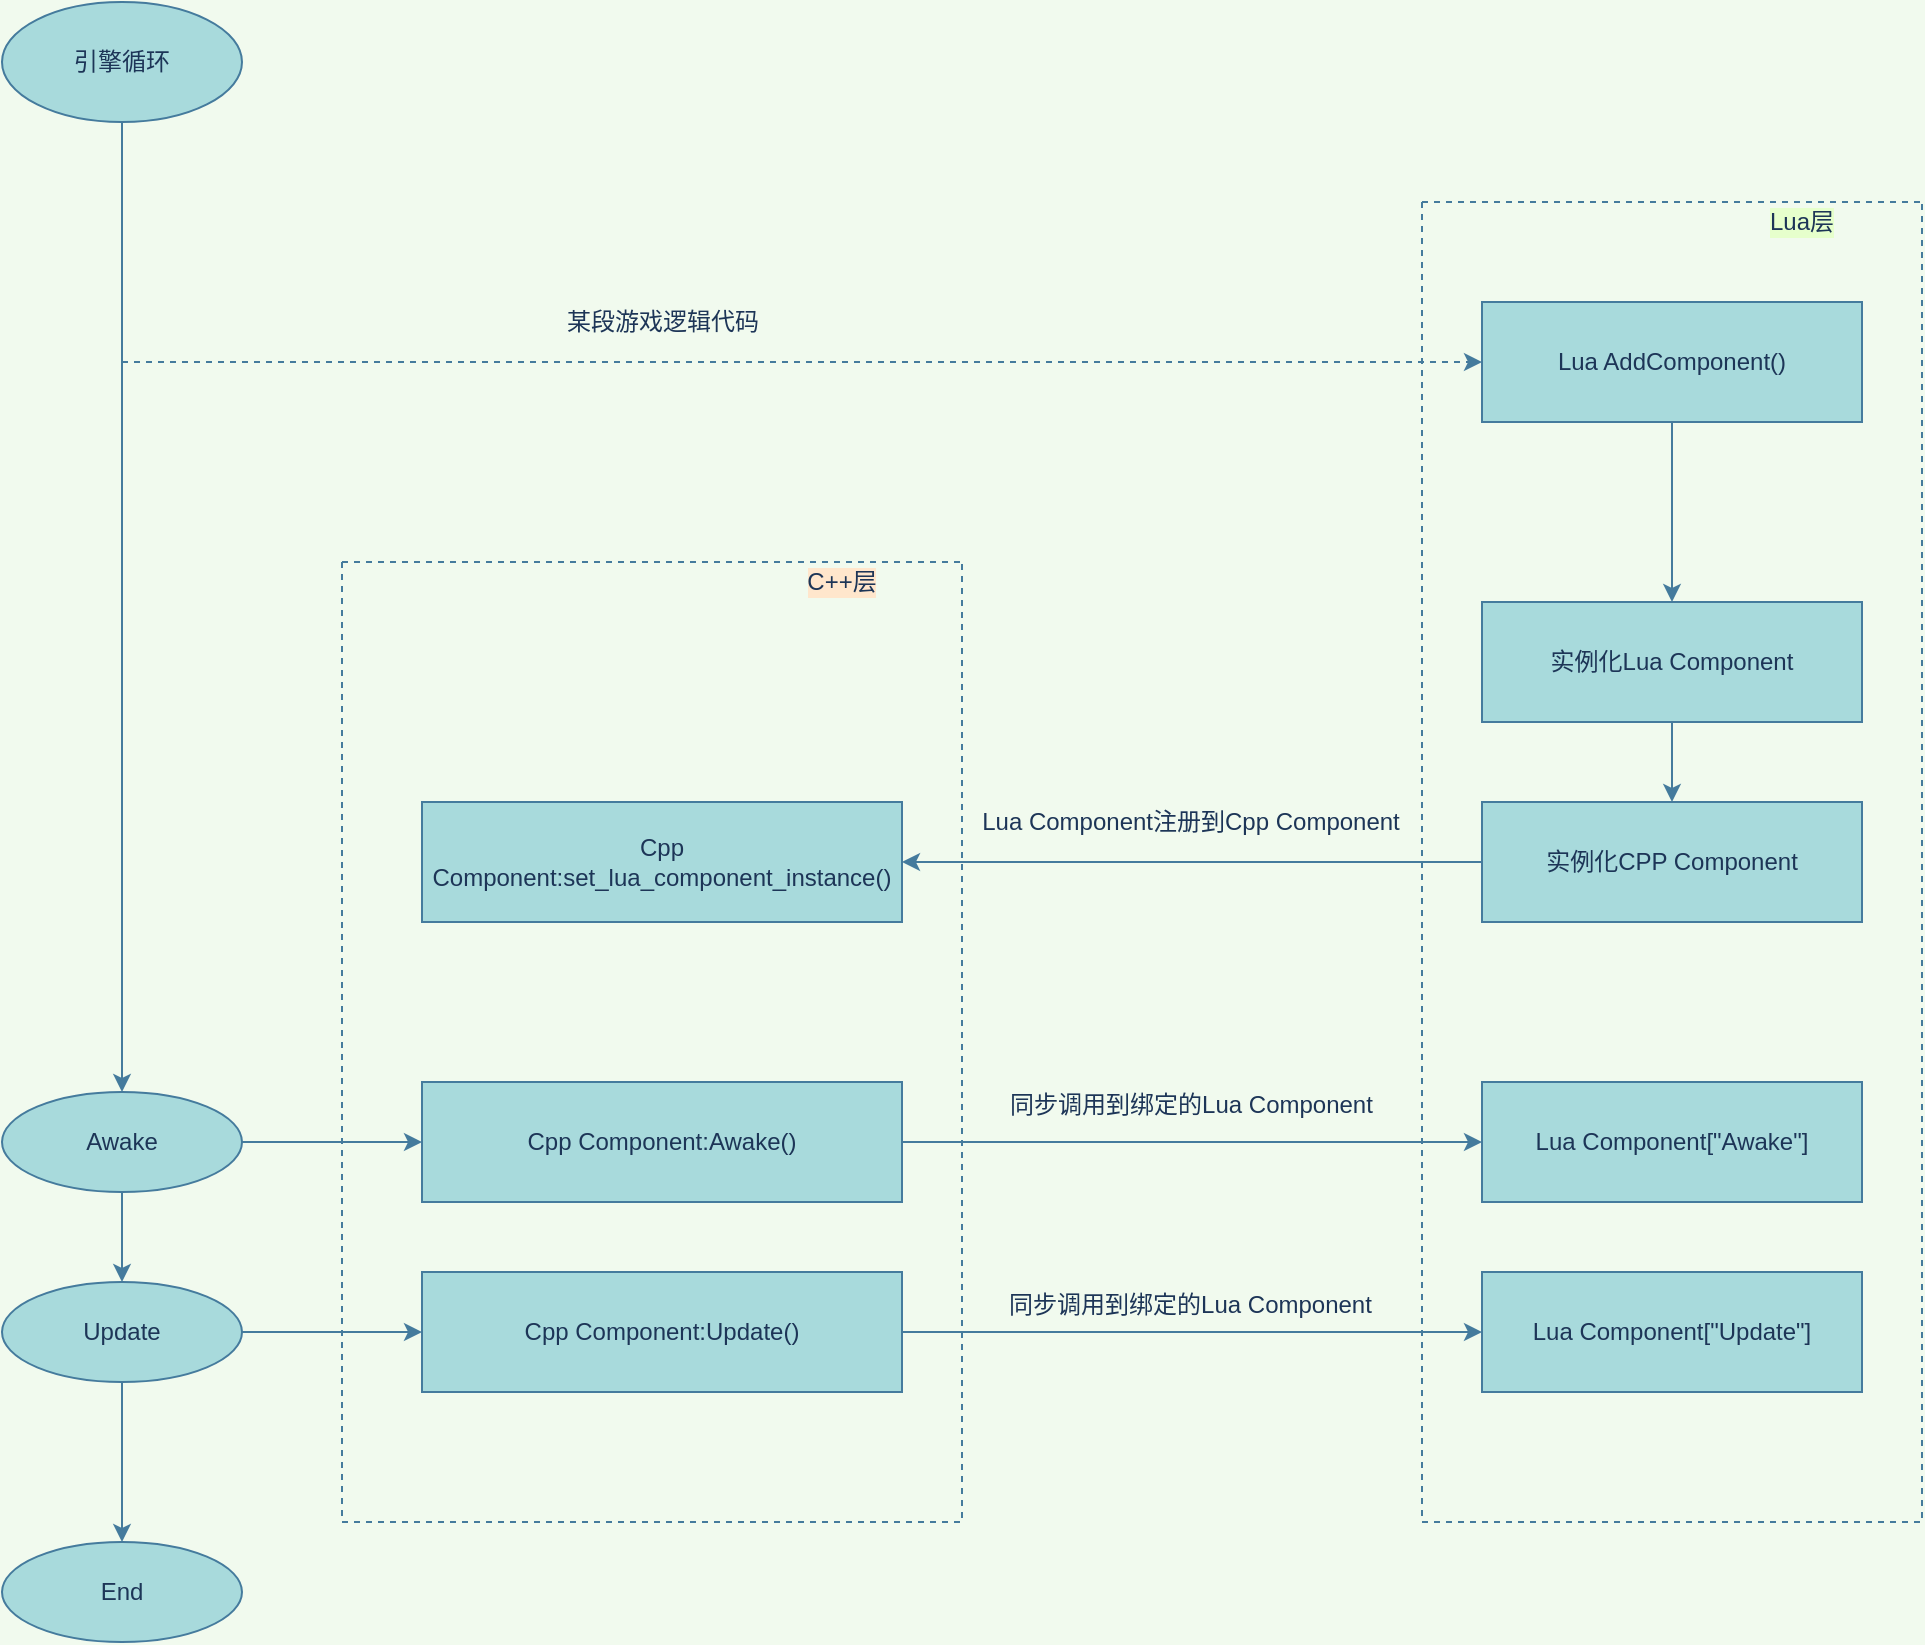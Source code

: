 <mxfile version="14.6.13" type="device"><diagram id="iI6QE3B0h9oTmTpJLnnV" name="第 1 页"><mxGraphModel dx="4850" dy="5576" grid="1" gridSize="10" guides="1" tooltips="1" connect="1" arrows="1" fold="1" page="1" pageScale="1" pageWidth="3300" pageHeight="4681" background="#F1FAEE" math="0" shadow="0"><root><mxCell id="0"/><mxCell id="1" parent="0"/><mxCell id="ZnfhJog6wDN0kHvocBYT-18" value="Cpp Component:Update()" style="whiteSpace=wrap;html=1;fontSize=12;fillColor=#A8DADC;strokeColor=#457B9D;fontColor=#1D3557;" parent="1" vertex="1"><mxGeometry x="170" y="555" width="240" height="60" as="geometry"/></mxCell><mxCell id="ZnfhJog6wDN0kHvocBYT-35" value="" style="swimlane;startSize=0;fontSize=12;dashed=1;container=0;fillColor=#A8DADC;strokeColor=#457B9D;fontColor=#1D3557;" parent="1" vertex="1"><mxGeometry x="670" y="20" width="250" height="660" as="geometry"/></mxCell><mxCell id="ZnfhJog6wDN0kHvocBYT-5" value="" style="edgeStyle=orthogonalEdgeStyle;orthogonalLoop=1;jettySize=auto;html=1;fontSize=12;strokeColor=#457B9D;fontColor=#1D3557;labelBackgroundColor=#F1FAEE;" parent="1" source="ZnfhJog6wDN0kHvocBYT-1" target="ZnfhJog6wDN0kHvocBYT-2" edge="1"><mxGeometry relative="1" as="geometry"/></mxCell><mxCell id="ZnfhJog6wDN0kHvocBYT-1" value="实例化Lua Component" style="whiteSpace=wrap;html=1;fontSize=12;fillColor=#A8DADC;strokeColor=#457B9D;fontColor=#1D3557;" parent="1" vertex="1"><mxGeometry x="700" y="220" width="190" height="60" as="geometry"/></mxCell><mxCell id="ZnfhJog6wDN0kHvocBYT-25" value="" style="edgeStyle=orthogonalEdgeStyle;orthogonalLoop=1;jettySize=auto;html=1;fontSize=12;strokeColor=#457B9D;fontColor=#1D3557;labelBackgroundColor=#F1FAEE;" parent="1" source="ZnfhJog6wDN0kHvocBYT-2" target="ZnfhJog6wDN0kHvocBYT-6" edge="1"><mxGeometry relative="1" as="geometry"/></mxCell><mxCell id="ZnfhJog6wDN0kHvocBYT-2" value="实例化CPP Component" style="whiteSpace=wrap;html=1;fontSize=12;fillColor=#A8DADC;strokeColor=#457B9D;fontColor=#1D3557;" parent="1" vertex="1"><mxGeometry x="700" y="320" width="190" height="60" as="geometry"/></mxCell><mxCell id="ZnfhJog6wDN0kHvocBYT-12" value="" style="edgeStyle=orthogonalEdgeStyle;orthogonalLoop=1;jettySize=auto;html=1;fontSize=12;strokeColor=#457B9D;fontColor=#1D3557;labelBackgroundColor=#F1FAEE;" parent="1" source="ZnfhJog6wDN0kHvocBYT-9" target="ZnfhJog6wDN0kHvocBYT-11" edge="1"><mxGeometry relative="1" as="geometry"/></mxCell><mxCell id="ZnfhJog6wDN0kHvocBYT-21" value="" style="edgeStyle=orthogonalEdgeStyle;orthogonalLoop=1;jettySize=auto;html=1;fontSize=12;strokeColor=#457B9D;fontColor=#1D3557;labelBackgroundColor=#F1FAEE;" parent="1" source="ZnfhJog6wDN0kHvocBYT-9" target="ZnfhJog6wDN0kHvocBYT-16" edge="1"><mxGeometry relative="1" as="geometry"/></mxCell><mxCell id="ZnfhJog6wDN0kHvocBYT-9" value="Awake" style="ellipse;whiteSpace=wrap;html=1;fontSize=12;fillColor=#A8DADC;strokeColor=#457B9D;fontColor=#1D3557;" parent="1" vertex="1"><mxGeometry x="-40" y="465" width="120" height="50" as="geometry"/></mxCell><mxCell id="ZnfhJog6wDN0kHvocBYT-14" value="" style="edgeStyle=orthogonalEdgeStyle;orthogonalLoop=1;jettySize=auto;html=1;fontSize=12;strokeColor=#457B9D;fontColor=#1D3557;labelBackgroundColor=#F1FAEE;" parent="1" source="ZnfhJog6wDN0kHvocBYT-11" target="ZnfhJog6wDN0kHvocBYT-13" edge="1"><mxGeometry relative="1" as="geometry"/></mxCell><mxCell id="ZnfhJog6wDN0kHvocBYT-26" value="同步调用到绑定的Lua Component" style="edgeLabel;align=center;verticalAlign=middle;resizable=0;points=[];fontSize=12;labelBackgroundColor=none;fontColor=#1D3557;" parent="ZnfhJog6wDN0kHvocBYT-14" vertex="1" connectable="0"><mxGeometry x="-0.101" relative="1" as="geometry"><mxPoint x="14" y="-20" as="offset"/></mxGeometry></mxCell><mxCell id="ZnfhJog6wDN0kHvocBYT-13" value="Lua Component[&quot;Awake&quot;]" style="whiteSpace=wrap;html=1;fontSize=12;fillColor=#A8DADC;strokeColor=#457B9D;fontColor=#1D3557;" parent="1" vertex="1"><mxGeometry x="700" y="460" width="190" height="60" as="geometry"/></mxCell><mxCell id="ZnfhJog6wDN0kHvocBYT-15" value="" style="edgeStyle=orthogonalEdgeStyle;orthogonalLoop=1;jettySize=auto;html=1;fontSize=12;strokeColor=#457B9D;fontColor=#1D3557;labelBackgroundColor=#F1FAEE;" parent="1" source="ZnfhJog6wDN0kHvocBYT-16" target="ZnfhJog6wDN0kHvocBYT-18" edge="1"><mxGeometry relative="1" as="geometry"/></mxCell><mxCell id="ZnfhJog6wDN0kHvocBYT-24" value="" style="edgeStyle=orthogonalEdgeStyle;orthogonalLoop=1;jettySize=auto;html=1;fontSize=12;strokeColor=#457B9D;fontColor=#1D3557;labelBackgroundColor=#F1FAEE;" parent="1" source="ZnfhJog6wDN0kHvocBYT-16" target="ZnfhJog6wDN0kHvocBYT-23" edge="1"><mxGeometry relative="1" as="geometry"/></mxCell><mxCell id="ZnfhJog6wDN0kHvocBYT-16" value="Update" style="ellipse;whiteSpace=wrap;html=1;fontSize=12;fillColor=#A8DADC;strokeColor=#457B9D;fontColor=#1D3557;" parent="1" vertex="1"><mxGeometry x="-40" y="560" width="120" height="50" as="geometry"/></mxCell><mxCell id="ZnfhJog6wDN0kHvocBYT-17" value="" style="edgeStyle=orthogonalEdgeStyle;orthogonalLoop=1;jettySize=auto;html=1;fontSize=12;strokeColor=#457B9D;fontColor=#1D3557;labelBackgroundColor=#F1FAEE;" parent="1" source="ZnfhJog6wDN0kHvocBYT-18" target="ZnfhJog6wDN0kHvocBYT-19" edge="1"><mxGeometry relative="1" as="geometry"/></mxCell><mxCell id="ZnfhJog6wDN0kHvocBYT-19" value="Lua Component[&quot;Update&quot;]" style="whiteSpace=wrap;html=1;fontSize=12;fillColor=#A8DADC;strokeColor=#457B9D;fontColor=#1D3557;" parent="1" vertex="1"><mxGeometry x="700" y="555" width="190" height="60" as="geometry"/></mxCell><mxCell id="ZnfhJog6wDN0kHvocBYT-20" value="" style="endArrow=classic;html=1;entryX=0.5;entryY=0;entryDx=0;entryDy=0;exitX=0.5;exitY=1;exitDx=0;exitDy=0;fontSize=12;strokeColor=#457B9D;fontColor=#1D3557;labelBackgroundColor=#F1FAEE;" parent="1" source="ZnfhJog6wDN0kHvocBYT-22" target="ZnfhJog6wDN0kHvocBYT-9" edge="1"><mxGeometry width="50" height="50" relative="1" as="geometry"><mxPoint x="20" y="70" as="sourcePoint"/><mxPoint x="380" y="410" as="targetPoint"/></mxGeometry></mxCell><mxCell id="ZnfhJog6wDN0kHvocBYT-22" value="引擎循环" style="ellipse;whiteSpace=wrap;html=1;fontSize=12;fillColor=#A8DADC;strokeColor=#457B9D;fontColor=#1D3557;" parent="1" vertex="1"><mxGeometry x="-40" y="-80" width="120" height="60" as="geometry"/></mxCell><mxCell id="ZnfhJog6wDN0kHvocBYT-23" value="End" style="ellipse;whiteSpace=wrap;html=1;fontSize=12;fillColor=#A8DADC;strokeColor=#457B9D;fontColor=#1D3557;" parent="1" vertex="1"><mxGeometry x="-40" y="690" width="120" height="50" as="geometry"/></mxCell><mxCell id="ZnfhJog6wDN0kHvocBYT-29" value="同步调用到绑定的Lua Component" style="edgeLabel;align=center;verticalAlign=middle;resizable=0;points=[];fontSize=12;labelBackgroundColor=none;fontColor=#1D3557;" parent="1" vertex="1" connectable="0"><mxGeometry x="554" y="570" as="geometry"/></mxCell><mxCell id="ZnfhJog6wDN0kHvocBYT-32" value="" style="edgeStyle=orthogonalEdgeStyle;orthogonalLoop=1;jettySize=auto;html=1;fontSize=12;strokeColor=#457B9D;fontColor=#1D3557;labelBackgroundColor=#F1FAEE;" parent="1" source="ZnfhJog6wDN0kHvocBYT-30" target="ZnfhJog6wDN0kHvocBYT-1" edge="1"><mxGeometry relative="1" as="geometry"/></mxCell><mxCell id="ZnfhJog6wDN0kHvocBYT-33" value="" style="endArrow=classic;html=1;fontSize=12;entryX=0;entryY=0.5;entryDx=0;entryDy=0;dashed=1;strokeColor=#457B9D;fontColor=#1D3557;labelBackgroundColor=#F1FAEE;" parent="1" target="ZnfhJog6wDN0kHvocBYT-30" edge="1"><mxGeometry width="50" height="50" relative="1" as="geometry"><mxPoint x="20" y="100" as="sourcePoint"/><mxPoint x="520" y="290" as="targetPoint"/></mxGeometry></mxCell><mxCell id="ZnfhJog6wDN0kHvocBYT-39" value="" style="swimlane;startSize=0;fontSize=12;dashed=1;container=0;fillColor=#A8DADC;strokeColor=#457B9D;fontColor=#1D3557;labelBackgroundColor=#B5739D;" parent="1" vertex="1"><mxGeometry x="130" y="200" width="310" height="480" as="geometry"/></mxCell><mxCell id="ZnfhJog6wDN0kHvocBYT-40" value="C++层" style="text;html=1;strokeColor=none;fillColor=none;align=center;verticalAlign=middle;whiteSpace=wrap;dashed=1;fontSize=12;fontColor=#1D3557;labelBackgroundColor=#FFE6CC;" parent="ZnfhJog6wDN0kHvocBYT-39" vertex="1"><mxGeometry x="190" width="120" height="20" as="geometry"/></mxCell><mxCell id="ZnfhJog6wDN0kHvocBYT-6" value="Cpp Component:set_lua_component_instance()" style="whiteSpace=wrap;html=1;fontSize=12;fillColor=#A8DADC;strokeColor=#457B9D;fontColor=#1D3557;" parent="1" vertex="1"><mxGeometry x="170" y="320" width="240" height="60" as="geometry"/></mxCell><mxCell id="ZnfhJog6wDN0kHvocBYT-11" value="Cpp Component:Awake()" style="whiteSpace=wrap;html=1;fontSize=12;fillColor=#A8DADC;strokeColor=#457B9D;fontColor=#1D3557;" parent="1" vertex="1"><mxGeometry x="170" y="460" width="240" height="60" as="geometry"/></mxCell><mxCell id="ZnfhJog6wDN0kHvocBYT-36" value="Lua层" style="text;html=1;strokeColor=none;fillColor=none;align=center;verticalAlign=middle;whiteSpace=wrap;dashed=1;fontSize=12;fontColor=#1D3557;labelBackgroundColor=#E6FFCC;" parent="1" vertex="1"><mxGeometry x="800" y="20" width="120" height="20" as="geometry"/></mxCell><mxCell id="ZnfhJog6wDN0kHvocBYT-30" value="&lt;span style=&quot;font-size: 12px&quot;&gt;Lua AddComponent()&lt;/span&gt;" style="whiteSpace=wrap;html=1;fontSize=12;strokeColor=#457B9D;fontColor=#1D3557;fillColor=#A8DADC;" parent="1" vertex="1"><mxGeometry x="700" y="70" width="190" height="60" as="geometry"/></mxCell><mxCell id="ZnfhJog6wDN0kHvocBYT-34" value="某段游戏逻辑代码" style="edgeLabel;html=1;align=center;verticalAlign=middle;resizable=0;points=[];fontSize=12;fontColor=#1D3557;labelBackgroundColor=#F1FAEE;" parent="1" vertex="1" connectable="0"><mxGeometry x="290" y="80" as="geometry"/></mxCell><mxCell id="ZnfhJog6wDN0kHvocBYT-41" value="&lt;span style=&quot;font-size: 12px;&quot;&gt;Lua Component注册到Cpp Component&lt;/span&gt;" style="text;html=1;align=center;verticalAlign=middle;resizable=0;points=[];autosize=1;strokeColor=none;fontSize=12;fontColor=#1D3557;" parent="1" vertex="1"><mxGeometry x="444" y="320" width="220" height="20" as="geometry"/></mxCell></root></mxGraphModel></diagram></mxfile>